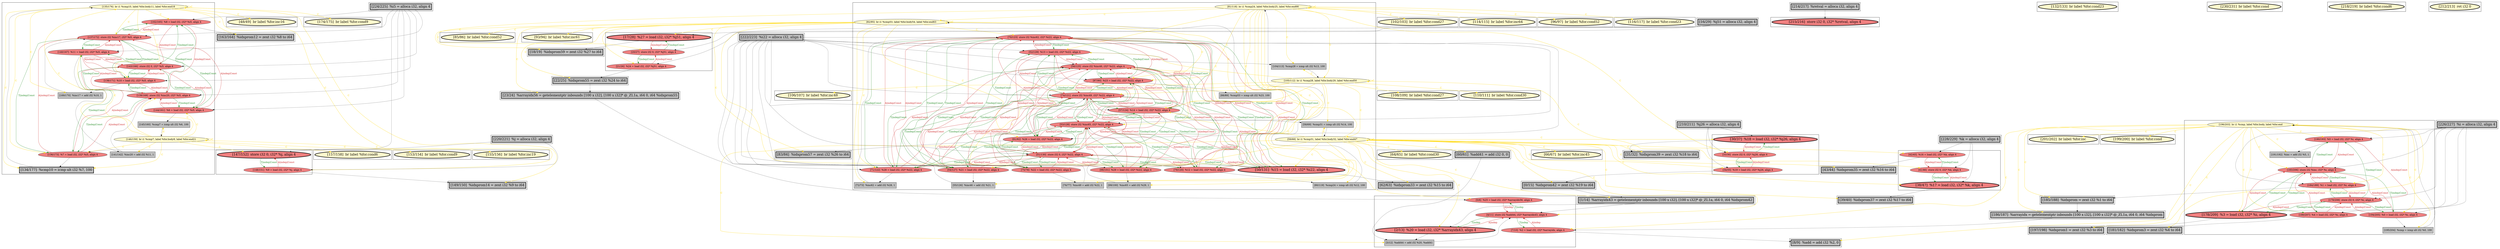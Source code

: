 
digraph G {



node490->node503 [style=solid,color=gold,label="C",penwidth=1.0,fontcolor=gold ]
node490->node493 [style=solid,color=gold,label="C",penwidth=1.0,fontcolor=gold ]
node453->node434 [style=solid,color=gold,label="C",penwidth=1.0,fontcolor=gold ]
node476->node474 [style=solid,color=gold,label="C",penwidth=1.0,fontcolor=gold ]
node452->node440 [style=solid,color=gold,label="C",penwidth=1.0,fontcolor=gold ]
node453->node453 [style=solid,color=gold,label="C",penwidth=1.0,fontcolor=gold ]
node476->node476 [style=solid,color=gold,label="C",penwidth=1.0,fontcolor=gold ]
node492->node492 [style=solid,color=gold,label="C",penwidth=1.0,fontcolor=gold ]
node454->node454 [style=solid,color=gold,label="C",penwidth=1.0,fontcolor=gold ]
node490->node496 [style=solid,color=gold,label="C",penwidth=1.0,fontcolor=gold ]
node476->node457 [style=solid,color=gold,label="C",penwidth=1.0,fontcolor=gold ]
node476->node472 [style=solid,color=gold,label="C",penwidth=1.0,fontcolor=gold ]
node454->node444 [style=solid,color=gold,label="C",penwidth=1.0,fontcolor=gold ]
node476->node475 [style=solid,color=gold,label="C",penwidth=1.0,fontcolor=gold ]
node453->node452 [style=solid,color=gold,label="C",penwidth=1.0,fontcolor=gold ]
node492->node490 [style=solid,color=gold,label="C",penwidth=1.0,fontcolor=gold ]
node434->node515 [style=solid,color=gold,label="C",penwidth=1.0,fontcolor=gold ]
node434->node412 [style=solid,color=gold,label="C",penwidth=1.0,fontcolor=gold ]
node434->node434 [style=solid,color=gold,label="C",penwidth=1.0,fontcolor=gold ]
node452->node519 [style=solid,color=gold,label="C",penwidth=1.0,fontcolor=gold ]
node434->node415 [style=solid,color=gold,label="C",penwidth=1.0,fontcolor=gold ]
node434->node407 [style=solid,color=gold,label="C",penwidth=1.0,fontcolor=gold ]
node434->node466 [style=solid,color=gold,label="C",penwidth=1.0,fontcolor=gold ]
node482->node493 [style=solid,color=black,label="",penwidth=0.5,fontcolor=black ]
node434->node413 [style=solid,color=gold,label="C",penwidth=1.0,fontcolor=gold ]
node415->node416 [style=solid,color=firebrick3,label="A|indep|Const",penwidth=1.0,fontcolor=firebrick3 ]
node449->node440 [style=solid,color=forestgreen,label="T|indep|Const",penwidth=1.0,fontcolor=forestgreen ]
node446->node441 [style=solid,color=forestgreen,label="T|indep|Const",penwidth=1.0,fontcolor=forestgreen ]
node434->node435 [style=solid,color=gold,label="C",penwidth=1.0,fontcolor=gold ]
node441->node446 [style=solid,color=firebrick3,label="A|indep|Const",penwidth=1.0,fontcolor=firebrick3 ]
node417->node416 [style=solid,color=black,label="",penwidth=0.5,fontcolor=black ]
node449->node442 [style=solid,color=forestgreen,label="T|indep|Const",penwidth=1.0,fontcolor=forestgreen ]
node435->node451 [style=solid,color=black,label="",penwidth=0.5,fontcolor=black ]
node492->node484 [style=solid,color=gold,label="C",penwidth=1.0,fontcolor=gold ]
node492->node494 [style=solid,color=gold,label="C",penwidth=1.0,fontcolor=gold ]
node430->node437 [style=solid,color=firebrick3,label="A|indep|Const",penwidth=1.0,fontcolor=firebrick3 ]
node452->node436 [style=solid,color=gold,label="C",penwidth=1.0,fontcolor=gold ]
node494->node492 [style=solid,color=black,label="",penwidth=0.5,fontcolor=black ]
node408->node410 [style=solid,color=black,label="",penwidth=0.5,fontcolor=black ]
node414->node413 [style=solid,color=black,label="",penwidth=0.5,fontcolor=black ]
node483->node496 [style=solid,color=black,label="",penwidth=0.5,fontcolor=black ]
node448->node437 [style=solid,color=firebrick3,label="A|indep|Const",penwidth=1.0,fontcolor=firebrick3 ]
node469->node500 [style=solid,color=black,label="",penwidth=0.5,fontcolor=black ]
node460->node502 [style=solid,color=black,label="",penwidth=0.5,fontcolor=black ]
node437->node448 [style=solid,color=forestgreen,label="T|indep|Const",penwidth=1.0,fontcolor=forestgreen ]
node485->node487 [style=solid,color=firebrick3,label="A|indep|Const",penwidth=1.0,fontcolor=firebrick3 ]
node492->node509 [style=solid,color=gold,label="C",penwidth=1.0,fontcolor=gold ]
node431->node445 [style=solid,color=firebrick3,label="A|indep|Const",penwidth=1.0,fontcolor=firebrick3 ]
node436->node454 [style=solid,color=black,label="",penwidth=0.5,fontcolor=black ]
node495->node496 [style=solid,color=firebrick3,label="A|indep|Const",penwidth=1.0,fontcolor=firebrick3 ]
node490->node488 [style=solid,color=gold,label="C",penwidth=1.0,fontcolor=gold ]
node453->node448 [style=solid,color=gold,label="C",penwidth=1.0,fontcolor=gold ]
node451->node446 [style=solid,color=black,label="",penwidth=0.5,fontcolor=black ]
node454->node513 [style=solid,color=gold,label="C",penwidth=1.0,fontcolor=gold ]
node489->node485 [style=solid,color=forestgreen,label="T|indep|Const",penwidth=1.0,fontcolor=forestgreen ]
node490->node483 [style=solid,color=gold,label="C",penwidth=1.0,fontcolor=gold ]
node475->node468 [style=solid,color=black,label="",penwidth=0.5,fontcolor=black ]
node454->node439 [style=solid,color=gold,label="C",penwidth=1.0,fontcolor=gold ]
node497->node446 [style=solid,color=black,label="",penwidth=0.5,fontcolor=black ]
node463->node471 [style=solid,color=black,label="",penwidth=0.5,fontcolor=black ]
node477->node461 [style=solid,color=black,label="",penwidth=0.5,fontcolor=black ]
node444->node437 [style=solid,color=firebrick3,label="A|indep|Const",penwidth=1.0,fontcolor=firebrick3 ]
node440->node445 [style=solid,color=firebrick3,label="A|indep|Const",penwidth=1.0,fontcolor=firebrick3 ]
node452->node452 [style=solid,color=gold,label="C",penwidth=1.0,fontcolor=gold ]
node443->node437 [style=solid,color=firebrick3,label="A|indep|Const",penwidth=1.0,fontcolor=firebrick3 ]
node445->node440 [style=solid,color=forestgreen,label="T|indep|Const",penwidth=1.0,fontcolor=forestgreen ]
node439->node449 [style=solid,color=black,label="",penwidth=0.5,fontcolor=black ]
node473->node472 [style=solid,color=firebrick3,label="A|indep|Const",penwidth=1.0,fontcolor=firebrick3 ]
node471->node467 [style=solid,color=firebrick3,label="A|indep|Const",penwidth=1.0,fontcolor=firebrick3 ]
node467->node471 [style=solid,color=forestgreen,label="T|indep|Const",penwidth=1.0,fontcolor=forestgreen ]
node454->node502 [style=solid,color=gold,label="C",penwidth=1.0,fontcolor=gold ]
node476->node471 [style=solid,color=gold,label="C",penwidth=1.0,fontcolor=gold ]
node446->node432 [style=solid,color=forestgreen,label="T|indep|Const",penwidth=1.0,fontcolor=forestgreen ]
node470->node472 [style=solid,color=black,label="",penwidth=0.5,fontcolor=black ]
node488->node483 [style=solid,color=black,label="",penwidth=0.5,fontcolor=black ]
node454->node441 [style=solid,color=gold,label="C",penwidth=1.0,fontcolor=gold ]
node482->node488 [style=solid,color=black,label="",penwidth=0.5,fontcolor=black ]
node454->node419 [style=solid,color=gold,label="C",penwidth=1.0,fontcolor=gold ]
node440->node446 [style=solid,color=firebrick3,label="A|indep|Const",penwidth=1.0,fontcolor=firebrick3 ]
node437->node431 [style=solid,color=forestgreen,label="T|indep|Const",penwidth=1.0,fontcolor=forestgreen ]
node474->node467 [style=solid,color=firebrick3,label="A|indep|Const",penwidth=1.0,fontcolor=firebrick3 ]
node473->node427 [style=solid,color=black,label="",penwidth=0.5,fontcolor=black ]
node445->node443 [style=solid,color=forestgreen,label="T|indep|Const",penwidth=1.0,fontcolor=forestgreen ]
node493->node503 [style=solid,color=black,label="",penwidth=0.5,fontcolor=black ]
node509->node508 [style=solid,color=forestgreen,label="T|indep|Const",penwidth=1.0,fontcolor=forestgreen ]
node488->node487 [style=solid,color=firebrick3,label="A|indep|Const",penwidth=1.0,fontcolor=firebrick3 ]
node498->node508 [style=solid,color=black,label="",penwidth=0.5,fontcolor=black ]
node454->node422 [style=solid,color=gold,label="C",penwidth=1.0,fontcolor=gold ]
node453->node432 [style=solid,color=gold,label="C",penwidth=1.0,fontcolor=gold ]
node445->node435 [style=solid,color=forestgreen,label="T|indep|Const",penwidth=1.0,fontcolor=forestgreen ]
node413->node466 [style=solid,color=black,label="",penwidth=0.5,fontcolor=black ]
node452->node443 [style=solid,color=gold,label="C",penwidth=1.0,fontcolor=gold ]
node449->node448 [style=solid,color=forestgreen,label="T|indep|Const",penwidth=1.0,fontcolor=forestgreen ]
node434->node433 [style=solid,color=gold,label="C",penwidth=1.0,fontcolor=gold ]
node497->node440 [style=solid,color=black,label="",penwidth=0.5,fontcolor=black ]
node476->node514 [style=solid,color=gold,label="C",penwidth=1.0,fontcolor=gold ]
node437->node435 [style=solid,color=forestgreen,label="T|indep|Const",penwidth=1.0,fontcolor=forestgreen ]
node490->node423 [style=solid,color=gold,label="C",penwidth=1.0,fontcolor=gold ]
node454->node436 [style=solid,color=gold,label="C",penwidth=1.0,fontcolor=gold ]
node437->node442 [style=solid,color=forestgreen,label="T|indep|Const",penwidth=1.0,fontcolor=forestgreen ]
node447->node440 [style=solid,color=forestgreen,label="T|indep|Const",penwidth=1.0,fontcolor=forestgreen ]
node492->node486 [style=solid,color=gold,label="C",penwidth=1.0,fontcolor=gold ]
node463->node469 [style=solid,color=black,label="",penwidth=0.5,fontcolor=black ]
node406->node410 [style=solid,color=firebrick3,label="A|indep",penwidth=1.0,fontcolor=firebrick3 ]
node487->node488 [style=solid,color=forestgreen,label="T|indep|Const",penwidth=1.0,fontcolor=forestgreen ]
node417->node414 [style=solid,color=black,label="",penwidth=0.5,fontcolor=black ]
node410->node406 [style=solid,color=forestgreen,label="T|indep",penwidth=1.0,fontcolor=forestgreen ]
node409->node408 [style=solid,color=black,label="",penwidth=0.5,fontcolor=black ]
node455->node453 [style=solid,color=black,label="",penwidth=0.5,fontcolor=black ]
node476->node469 [style=solid,color=gold,label="C",penwidth=1.0,fontcolor=gold ]
node454->node418 [style=solid,color=gold,label="C",penwidth=1.0,fontcolor=gold ]
node472->node475 [style=solid,color=forestgreen,label="T|indep|Const",penwidth=1.0,fontcolor=forestgreen ]
node476->node473 [style=solid,color=gold,label="C",penwidth=1.0,fontcolor=gold ]
node452->node456 [style=solid,color=gold,label="C",penwidth=1.0,fontcolor=gold ]
node476->node428 [style=solid,color=gold,label="C",penwidth=1.0,fontcolor=gold ]
node438->node447 [style=solid,color=black,label="",penwidth=0.5,fontcolor=black ]
node422->node409 [style=solid,color=black,label="",penwidth=0.5,fontcolor=black ]
node445->node430 [style=solid,color=forestgreen,label="T|indep|Const",penwidth=1.0,fontcolor=forestgreen ]
node446->node435 [style=solid,color=forestgreen,label="T|indep|Const",penwidth=1.0,fontcolor=forestgreen ]
node492->node516 [style=solid,color=gold,label="C",penwidth=1.0,fontcolor=gold ]
node432->node433 [style=solid,color=black,label="",penwidth=0.5,fontcolor=black ]
node477->node460 [style=solid,color=black,label="",penwidth=0.5,fontcolor=black ]
node407->node410 [style=solid,color=firebrick3,label="A|indep",penwidth=1.0,fontcolor=firebrick3 ]
node448->node447 [style=solid,color=firebrick3,label="A|indep|Const",penwidth=1.0,fontcolor=firebrick3 ]
node497->node448 [style=solid,color=black,label="",penwidth=0.5,fontcolor=black ]
node453->node445 [style=solid,color=gold,label="C",penwidth=1.0,fontcolor=gold ]
node454->node411 [style=solid,color=gold,label="C",penwidth=1.0,fontcolor=gold ]
node476->node405 [style=solid,color=gold,label="C",penwidth=1.0,fontcolor=gold ]
node485->node489 [style=solid,color=firebrick3,label="A|indep|Const",penwidth=1.0,fontcolor=firebrick3 ]
node442->node449 [style=solid,color=firebrick3,label="A|indep|Const",penwidth=1.0,fontcolor=firebrick3 ]
node453->node520 [style=solid,color=gold,label="C",penwidth=1.0,fontcolor=gold ]
node419->node421 [style=solid,color=firebrick3,label="A|indep|Const",penwidth=1.0,fontcolor=firebrick3 ]
node514->node406 [style=solid,color=black,label="",penwidth=0.5,fontcolor=black ]
node440->node456 [style=solid,color=black,label="",penwidth=0.5,fontcolor=black ]
node456->node452 [style=solid,color=black,label="",penwidth=0.5,fontcolor=black ]
node414->node416 [style=solid,color=firebrick3,label="A|indep|Const",penwidth=1.0,fontcolor=firebrick3 ]
node445->node444 [style=solid,color=forestgreen,label="T|indep|Const",penwidth=1.0,fontcolor=forestgreen ]
node437->node430 [style=solid,color=forestgreen,label="T|indep|Const",penwidth=1.0,fontcolor=forestgreen ]
node445->node431 [style=solid,color=forestgreen,label="T|indep|Const",penwidth=1.0,fontcolor=forestgreen ]
node497->node431 [style=solid,color=black,label="",penwidth=0.5,fontcolor=black ]
node452->node442 [style=solid,color=gold,label="C",penwidth=1.0,fontcolor=gold ]
node447->node435 [style=solid,color=forestgreen,label="T|indep|Const",penwidth=1.0,fontcolor=forestgreen ]
node476->node406 [style=solid,color=gold,label="C",penwidth=1.0,fontcolor=gold ]
node452->node447 [style=solid,color=gold,label="C",penwidth=1.0,fontcolor=gold ]
node434->node414 [style=solid,color=gold,label="C",penwidth=1.0,fontcolor=gold ]
node487->node485 [style=solid,color=forestgreen,label="T|indep|Const",penwidth=1.0,fontcolor=forestgreen ]
node448->node455 [style=solid,color=black,label="",penwidth=0.5,fontcolor=black ]
node447->node432 [style=solid,color=forestgreen,label="T|indep|Const",penwidth=1.0,fontcolor=forestgreen ]
node434->node505 [style=solid,color=gold,label="C",penwidth=1.0,fontcolor=gold ]
node482->node495 [style=solid,color=black,label="",penwidth=0.5,fontcolor=black ]
node454->node410 [style=solid,color=gold,label="C",penwidth=1.0,fontcolor=gold ]
node454->node420 [style=solid,color=gold,label="C",penwidth=1.0,fontcolor=gold ]
node430->node445 [style=solid,color=firebrick3,label="A|indep|Const",penwidth=1.0,fontcolor=firebrick3 ]
node492->node487 [style=solid,color=gold,label="C",penwidth=1.0,fontcolor=gold ]
node485->node491 [style=solid,color=black,label="",penwidth=0.5,fontcolor=black ]
node467->node469 [style=solid,color=forestgreen,label="T|indep|Const",penwidth=1.0,fontcolor=forestgreen ]
node449->node431 [style=solid,color=forestgreen,label="T|indep|Const",penwidth=1.0,fontcolor=forestgreen ]
node454->node459 [style=solid,color=gold,label="C",penwidth=1.0,fontcolor=gold ]
node461->node460 [style=solid,color=forestgreen,label="T|indep|Const",penwidth=1.0,fontcolor=forestgreen ]
node497->node445 [style=solid,color=black,label="",penwidth=0.5,fontcolor=black ]
node454->node426 [style=solid,color=gold,label="C",penwidth=1.0,fontcolor=gold ]
node487->node486 [style=solid,color=forestgreen,label="T|indep|Const",penwidth=1.0,fontcolor=forestgreen ]
node471->node472 [style=solid,color=firebrick3,label="A|indep|Const",penwidth=1.0,fontcolor=firebrick3 ]
node497->node447 [style=solid,color=black,label="",penwidth=0.5,fontcolor=black ]
node446->node443 [style=solid,color=forestgreen,label="T|indep|Const",penwidth=1.0,fontcolor=forestgreen ]
node433->node434 [style=solid,color=black,label="",penwidth=0.5,fontcolor=black ]
node453->node456 [style=solid,color=gold,label="C",penwidth=1.0,fontcolor=gold ]
node467->node473 [style=solid,color=forestgreen,label="T|indep|Const",penwidth=1.0,fontcolor=forestgreen ]
node447->node444 [style=solid,color=forestgreen,label="T|indep|Const",penwidth=1.0,fontcolor=forestgreen ]
node454->node460 [style=solid,color=gold,label="C",penwidth=1.0,fontcolor=gold ]
node440->node449 [style=solid,color=firebrick3,label="A|indep|Const",penwidth=1.0,fontcolor=firebrick3 ]
node469->node472 [style=solid,color=firebrick3,label="A|indep|Const",penwidth=1.0,fontcolor=firebrick3 ]
node421->node419 [style=solid,color=forestgreen,label="T|indep|Const",penwidth=1.0,fontcolor=forestgreen ]
node452->node421 [style=solid,color=gold,label="C",penwidth=1.0,fontcolor=gold ]
node420->node418 [style=solid,color=black,label="",penwidth=0.5,fontcolor=black ]
node446->node442 [style=solid,color=forestgreen,label="T|indep|Const",penwidth=1.0,fontcolor=forestgreen ]
node472->node469 [style=solid,color=forestgreen,label="T|indep|Const",penwidth=1.0,fontcolor=forestgreen ]
node476->node427 [style=solid,color=gold,label="C",penwidth=1.0,fontcolor=gold ]
node452->node499 [style=solid,color=gold,label="C",penwidth=1.0,fontcolor=gold ]
node445->node442 [style=solid,color=forestgreen,label="T|indep|Const",penwidth=1.0,fontcolor=forestgreen ]
node472->node473 [style=solid,color=forestgreen,label="T|indep|Const",penwidth=1.0,fontcolor=forestgreen ]
node446->node430 [style=solid,color=forestgreen,label="T|indep|Const",penwidth=1.0,fontcolor=forestgreen ]
node486->node487 [style=solid,color=firebrick3,label="A|indep|Const",penwidth=1.0,fontcolor=firebrick3 ]
node432->node437 [style=solid,color=firebrick3,label="A|indep|Const",penwidth=1.0,fontcolor=firebrick3 ]
node448->node446 [style=solid,color=firebrick3,label="A|indep|Const",penwidth=1.0,fontcolor=firebrick3 ]
node469->node467 [style=solid,color=firebrick3,label="A|indep|Const",penwidth=1.0,fontcolor=firebrick3 ]
node492->node485 [style=solid,color=gold,label="C",penwidth=1.0,fontcolor=gold ]
node446->node440 [style=solid,color=forestgreen,label="T|indep|Const",penwidth=1.0,fontcolor=forestgreen ]
node453->node416 [style=solid,color=gold,label="C",penwidth=1.0,fontcolor=gold ]
node492->node495 [style=solid,color=gold,label="C",penwidth=1.0,fontcolor=gold ]
node447->node441 [style=solid,color=forestgreen,label="T|indep|Const",penwidth=1.0,fontcolor=forestgreen ]
node431->node437 [style=solid,color=firebrick3,label="A|indep|Const",penwidth=1.0,fontcolor=firebrick3 ]
node484->node487 [style=solid,color=black,label="",penwidth=0.5,fontcolor=black ]
node461->node459 [style=solid,color=forestgreen,label="T|indep|Const",penwidth=1.0,fontcolor=forestgreen ]
node440->node437 [style=solid,color=firebrick3,label="A|indep|Const",penwidth=1.0,fontcolor=firebrick3 ]
node445->node448 [style=solid,color=forestgreen,label="T|indep|Const",penwidth=1.0,fontcolor=forestgreen ]
node453->node455 [style=solid,color=gold,label="C",penwidth=1.0,fontcolor=gold ]
node437->node432 [style=solid,color=forestgreen,label="T|indep|Const",penwidth=1.0,fontcolor=forestgreen ]
node417->node415 [style=solid,color=black,label="",penwidth=0.5,fontcolor=black ]
node454->node408 [style=solid,color=gold,label="C",penwidth=1.0,fontcolor=gold ]
node459->node461 [style=solid,color=firebrick3,label="A|indep|Const",penwidth=1.0,fontcolor=firebrick3 ]
node441->node479 [style=solid,color=black,label="",penwidth=0.5,fontcolor=black ]
node442->node437 [style=solid,color=firebrick3,label="A|indep|Const",penwidth=1.0,fontcolor=firebrick3 ]
node435->node447 [style=solid,color=firebrick3,label="A|indep|Const",penwidth=1.0,fontcolor=firebrick3 ]
node416->node414 [style=solid,color=forestgreen,label="T|indep|Const",penwidth=1.0,fontcolor=forestgreen ]
node435->node446 [style=solid,color=firebrick3,label="A|indep|Const",penwidth=1.0,fontcolor=firebrick3 ]
node466->node407 [style=solid,color=black,label="",penwidth=0.5,fontcolor=black ]
node486->node496 [style=solid,color=firebrick3,label="A|indep|Const",penwidth=1.0,fontcolor=firebrick3 ]
node448->node449 [style=solid,color=firebrick3,label="A|indep|Const",penwidth=1.0,fontcolor=firebrick3 ]
node437->node444 [style=solid,color=forestgreen,label="T|indep|Const",penwidth=1.0,fontcolor=forestgreen ]
node443->node436 [style=solid,color=black,label="",penwidth=0.5,fontcolor=black ]
node431->node425 [style=solid,color=black,label="",penwidth=0.5,fontcolor=black ]
node473->node467 [style=solid,color=firebrick3,label="A|indep|Const",penwidth=1.0,fontcolor=firebrick3 ]
node443->node446 [style=solid,color=firebrick3,label="A|indep|Const",penwidth=1.0,fontcolor=firebrick3 ]
node476->node478 [style=solid,color=gold,label="C",penwidth=1.0,fontcolor=gold ]
node446->node448 [style=solid,color=forestgreen,label="T|indep|Const",penwidth=1.0,fontcolor=forestgreen ]
node482->node486 [style=solid,color=black,label="",penwidth=0.5,fontcolor=black ]
node435->node437 [style=solid,color=firebrick3,label="A|indep|Const",penwidth=1.0,fontcolor=firebrick3 ]
node497->node435 [style=solid,color=black,label="",penwidth=0.5,fontcolor=black ]
node444->node449 [style=solid,color=firebrick3,label="A|indep|Const",penwidth=1.0,fontcolor=firebrick3 ]
node454->node443 [style=solid,color=gold,label="C",penwidth=1.0,fontcolor=gold ]
node442->node438 [style=solid,color=black,label="",penwidth=0.5,fontcolor=black ]
node454->node504 [style=solid,color=gold,label="C",penwidth=1.0,fontcolor=gold ]
node448->node445 [style=solid,color=firebrick3,label="A|indep|Const",penwidth=1.0,fontcolor=firebrick3 ]
node434->node451 [style=solid,color=gold,label="C",penwidth=1.0,fontcolor=gold ]
node447->node442 [style=solid,color=forestgreen,label="T|indep|Const",penwidth=1.0,fontcolor=forestgreen ]
node496->node495 [style=solid,color=forestgreen,label="T|indep|Const",penwidth=1.0,fontcolor=forestgreen ]
node453->node512 [style=solid,color=gold,label="C",penwidth=1.0,fontcolor=gold ]
node489->node493 [style=solid,color=forestgreen,label="T|indep|Const",penwidth=1.0,fontcolor=forestgreen ]
node454->node479 [style=solid,color=gold,label="C",penwidth=1.0,fontcolor=gold ]
node410->node407 [style=solid,color=forestgreen,label="T|indep",penwidth=1.0,fontcolor=forestgreen ]
node406->node405 [style=solid,color=black,label="",penwidth=0.5,fontcolor=black ]
node490->node490 [style=solid,color=gold,label="C",penwidth=1.0,fontcolor=gold ]
node497->node432 [style=solid,color=black,label="",penwidth=0.5,fontcolor=black ]
node459->node411 [style=solid,color=black,label="",penwidth=0.5,fontcolor=black ]
node431->node449 [style=solid,color=firebrick3,label="A|indep|Const",penwidth=1.0,fontcolor=firebrick3 ]
node444->node447 [style=solid,color=firebrick3,label="A|indep|Const",penwidth=1.0,fontcolor=firebrick3 ]
node496->node485 [style=solid,color=forestgreen,label="T|indep|Const",penwidth=1.0,fontcolor=forestgreen ]
node444->node439 [style=solid,color=black,label="",penwidth=0.5,fontcolor=black ]
node490->node491 [style=solid,color=gold,label="C",penwidth=1.0,fontcolor=gold ]
node452->node454 [style=solid,color=gold,label="C",penwidth=1.0,fontcolor=gold ]
node497->node442 [style=solid,color=black,label="",penwidth=0.5,fontcolor=black ]
node497->node441 [style=solid,color=black,label="",penwidth=0.5,fontcolor=black ]
node447->node448 [style=solid,color=forestgreen,label="T|indep|Const",penwidth=1.0,fontcolor=forestgreen ]
node486->node484 [style=solid,color=black,label="",penwidth=0.5,fontcolor=black ]
node445->node432 [style=solid,color=forestgreen,label="T|indep|Const",penwidth=1.0,fontcolor=forestgreen ]
node432->node445 [style=solid,color=firebrick3,label="A|indep|Const",penwidth=1.0,fontcolor=firebrick3 ]
node497->node430 [style=solid,color=black,label="",penwidth=0.5,fontcolor=black ]
node463->node473 [style=solid,color=black,label="",penwidth=0.5,fontcolor=black ]
node510->node458 [style=solid,color=black,label="",penwidth=0.5,fontcolor=black ]
node468->node476 [style=solid,color=black,label="",penwidth=0.5,fontcolor=black ]
node477->node459 [style=solid,color=black,label="",penwidth=0.5,fontcolor=black ]
node463->node472 [style=solid,color=black,label="",penwidth=0.5,fontcolor=black ]
node490->node508 [style=solid,color=gold,label="C",penwidth=1.0,fontcolor=gold ]
node432->node446 [style=solid,color=firebrick3,label="A|indep|Const",penwidth=1.0,fontcolor=firebrick3 ]
node467->node474 [style=solid,color=forestgreen,label="T|indep|Const",penwidth=1.0,fontcolor=forestgreen ]
node497->node449 [style=solid,color=black,label="",penwidth=0.5,fontcolor=black ]
node434->node432 [style=solid,color=gold,label="C",penwidth=1.0,fontcolor=gold ]
node492->node491 [style=solid,color=gold,label="C",penwidth=1.0,fontcolor=gold ]
node430->node446 [style=solid,color=firebrick3,label="A|indep|Const",penwidth=1.0,fontcolor=firebrick3 ]
node465->node420 [style=solid,color=black,label="",penwidth=0.5,fontcolor=black ]
node452->node438 [style=solid,color=gold,label="C",penwidth=1.0,fontcolor=gold ]
node441->node437 [style=solid,color=firebrick3,label="A|indep|Const",penwidth=1.0,fontcolor=firebrick3 ]
node493->node489 [style=solid,color=firebrick3,label="A|indep|Const",penwidth=1.0,fontcolor=firebrick3 ]
node437->node441 [style=solid,color=forestgreen,label="T|indep|Const",penwidth=1.0,fontcolor=forestgreen ]
node411->node422 [style=solid,color=black,label="",penwidth=0.5,fontcolor=black ]
node442->node447 [style=solid,color=firebrick3,label="A|indep|Const",penwidth=1.0,fontcolor=firebrick3 ]
node435->node449 [style=solid,color=firebrick3,label="A|indep|Const",penwidth=1.0,fontcolor=firebrick3 ]
node497->node443 [style=solid,color=black,label="",penwidth=0.5,fontcolor=black ]
node430->node450 [style=solid,color=black,label="",penwidth=0.5,fontcolor=black ]
node460->node461 [style=solid,color=firebrick3,label="A|indep|Const",penwidth=1.0,fontcolor=firebrick3 ]
node447->node431 [style=solid,color=forestgreen,label="T|indep|Const",penwidth=1.0,fontcolor=forestgreen ]
node431->node447 [style=solid,color=firebrick3,label="A|indep|Const",penwidth=1.0,fontcolor=firebrick3 ]
node453->node501 [style=solid,color=gold,label="C",penwidth=1.0,fontcolor=gold ]
node482->node487 [style=solid,color=black,label="",penwidth=0.5,fontcolor=black ]
node410->node409 [style=solid,color=forestgreen,label="T|indep",penwidth=1.0,fontcolor=forestgreen ]
node482->node485 [style=solid,color=black,label="",penwidth=0.5,fontcolor=black ]
node437->node440 [style=solid,color=forestgreen,label="T|indep|Const",penwidth=1.0,fontcolor=forestgreen ]
node441->node449 [style=solid,color=firebrick3,label="A|indep|Const",penwidth=1.0,fontcolor=firebrick3 ]
node434->node425 [style=solid,color=gold,label="C",penwidth=1.0,fontcolor=gold ]
node453->node461 [style=solid,color=gold,label="C",penwidth=1.0,fontcolor=gold ]
node476->node500 [style=solid,color=gold,label="C",penwidth=1.0,fontcolor=gold ]
node463->node475 [style=solid,color=black,label="",penwidth=0.5,fontcolor=black ]
node446->node431 [style=solid,color=forestgreen,label="T|indep|Const",penwidth=1.0,fontcolor=forestgreen ]
node482->node496 [style=solid,color=black,label="",penwidth=0.5,fontcolor=black ]
node497->node444 [style=solid,color=black,label="",penwidth=0.5,fontcolor=black ]
node475->node472 [style=solid,color=firebrick3,label="A|indep|Const",penwidth=1.0,fontcolor=firebrick3 ]
node465->node419 [style=solid,color=black,label="",penwidth=0.5,fontcolor=black ]
node498->node509 [style=solid,color=black,label="",penwidth=0.5,fontcolor=black ]
node452->node517 [style=solid,color=gold,label="C",penwidth=1.0,fontcolor=gold ]
node465->node421 [style=solid,color=black,label="",penwidth=0.5,fontcolor=black ]
node476->node470 [style=solid,color=gold,label="C",penwidth=1.0,fontcolor=gold ]
node496->node493 [style=solid,color=forestgreen,label="T|indep|Const",penwidth=1.0,fontcolor=forestgreen ]
node409->node410 [style=solid,color=firebrick3,label="A|indep",penwidth=1.0,fontcolor=firebrick3 ]
node463->node467 [style=solid,color=black,label="",penwidth=0.5,fontcolor=black ]
node488->node496 [style=solid,color=firebrick3,label="A|indep|Const",penwidth=1.0,fontcolor=firebrick3 ]
node496->node488 [style=solid,color=forestgreen,label="T|indep|Const",penwidth=1.0,fontcolor=forestgreen ]
node482->node489 [style=solid,color=black,label="",penwidth=0.5,fontcolor=black ]
node492->node507 [style=solid,color=gold,label="C",penwidth=1.0,fontcolor=gold ]
node443->node445 [style=solid,color=firebrick3,label="A|indep|Const",penwidth=1.0,fontcolor=firebrick3 ]
node427->node514 [style=solid,color=black,label="",penwidth=0.5,fontcolor=black ]
node474->node470 [style=solid,color=black,label="",penwidth=0.5,fontcolor=black ]
node440->node447 [style=solid,color=firebrick3,label="A|indep|Const",penwidth=1.0,fontcolor=firebrick3 ]
node454->node409 [style=solid,color=gold,label="C",penwidth=1.0,fontcolor=gold ]
node471->node428 [style=solid,color=black,label="",penwidth=0.5,fontcolor=black ]
node508->node429 [style=solid,color=black,label="",penwidth=0.5,fontcolor=black ]
node453->node464 [style=solid,color=gold,label="C",penwidth=1.0,fontcolor=gold ]
node497->node437 [style=solid,color=black,label="",penwidth=0.5,fontcolor=black ]
node420->node421 [style=solid,color=firebrick3,label="A|indep|Const",penwidth=1.0,fontcolor=firebrick3 ]
node476->node468 [style=solid,color=gold,label="C",penwidth=1.0,fontcolor=gold ]
node421->node420 [style=solid,color=forestgreen,label="T|indep|Const",penwidth=1.0,fontcolor=forestgreen ]
node475->node467 [style=solid,color=firebrick3,label="A|indep|Const",penwidth=1.0,fontcolor=firebrick3 ]
node450->node445 [style=solid,color=black,label="",penwidth=0.5,fontcolor=black ]
node474->node472 [style=solid,color=firebrick3,label="A|indep|Const",penwidth=1.0,fontcolor=firebrick3 ]
node493->node496 [style=solid,color=firebrick3,label="A|indep|Const",penwidth=1.0,fontcolor=firebrick3 ]
node472->node471 [style=solid,color=forestgreen,label="T|indep|Const",penwidth=1.0,fontcolor=forestgreen ]
node472->node474 [style=solid,color=forestgreen,label="T|indep|Const",penwidth=1.0,fontcolor=forestgreen ]
node453->node433 [style=solid,color=gold,label="C",penwidth=1.0,fontcolor=gold ]
node487->node495 [style=solid,color=forestgreen,label="T|indep|Const",penwidth=1.0,fontcolor=forestgreen ]
node444->node446 [style=solid,color=firebrick3,label="A|indep|Const",penwidth=1.0,fontcolor=firebrick3 ]
node487->node493 [style=solid,color=forestgreen,label="T|indep|Const",penwidth=1.0,fontcolor=forestgreen ]
node495->node487 [style=solid,color=firebrick3,label="A|indep|Const",penwidth=1.0,fontcolor=firebrick3 ]
node437->node443 [style=solid,color=forestgreen,label="T|indep|Const",penwidth=1.0,fontcolor=forestgreen ]
node444->node445 [style=solid,color=firebrick3,label="A|indep|Const",penwidth=1.0,fontcolor=firebrick3 ]
node489->node495 [style=solid,color=forestgreen,label="T|indep|Const",penwidth=1.0,fontcolor=forestgreen ]
node449->node444 [style=solid,color=forestgreen,label="T|indep|Const",penwidth=1.0,fontcolor=forestgreen ]
node441->node445 [style=solid,color=firebrick3,label="A|indep|Const",penwidth=1.0,fontcolor=firebrick3 ]
node495->node489 [style=solid,color=firebrick3,label="A|indep|Const",penwidth=1.0,fontcolor=firebrick3 ]
node488->node489 [style=solid,color=firebrick3,label="A|indep|Const",penwidth=1.0,fontcolor=firebrick3 ]
node489->node488 [style=solid,color=forestgreen,label="T|indep|Const",penwidth=1.0,fontcolor=forestgreen ]
node496->node486 [style=solid,color=forestgreen,label="T|indep|Const",penwidth=1.0,fontcolor=forestgreen ]
node508->node509 [style=solid,color=firebrick3,label="A|indep|Const",penwidth=1.0,fontcolor=firebrick3 ]
node493->node487 [style=solid,color=firebrick3,label="A|indep|Const",penwidth=1.0,fontcolor=firebrick3 ]
node449->node432 [style=solid,color=forestgreen,label="T|indep|Const",penwidth=1.0,fontcolor=forestgreen ]
node492->node506 [style=solid,color=gold,label="C",penwidth=1.0,fontcolor=gold ]
node443->node449 [style=solid,color=firebrick3,label="A|indep|Const",penwidth=1.0,fontcolor=firebrick3 ]
node449->node443 [style=solid,color=forestgreen,label="T|indep|Const",penwidth=1.0,fontcolor=forestgreen ]
node490->node485 [style=solid,color=gold,label="C",penwidth=1.0,fontcolor=gold ]
node443->node447 [style=solid,color=firebrick3,label="A|indep|Const",penwidth=1.0,fontcolor=firebrick3 ]
node447->node443 [style=solid,color=forestgreen,label="T|indep|Const",penwidth=1.0,fontcolor=forestgreen ]
node447->node430 [style=solid,color=forestgreen,label="T|indep|Const",penwidth=1.0,fontcolor=forestgreen ]
node490->node429 [style=solid,color=gold,label="C",penwidth=1.0,fontcolor=gold ]
node449->node441 [style=solid,color=forestgreen,label="T|indep|Const",penwidth=1.0,fontcolor=forestgreen ]
node415->node412 [style=solid,color=black,label="",penwidth=0.5,fontcolor=black ]
node441->node447 [style=solid,color=firebrick3,label="A|indep|Const",penwidth=1.0,fontcolor=firebrick3 ]
node432->node449 [style=solid,color=firebrick3,label="A|indep|Const",penwidth=1.0,fontcolor=firebrick3 ]
node445->node441 [style=solid,color=forestgreen,label="T|indep|Const",penwidth=1.0,fontcolor=forestgreen ]
node467->node475 [style=solid,color=forestgreen,label="T|indep|Const",penwidth=1.0,fontcolor=forestgreen ]
node416->node415 [style=solid,color=forestgreen,label="T|indep|Const",penwidth=1.0,fontcolor=forestgreen ]
node486->node489 [style=solid,color=firebrick3,label="A|indep|Const",penwidth=1.0,fontcolor=firebrick3 ]
node513->node408 [style=solid,color=black,label="",penwidth=0.5,fontcolor=black ]
node489->node486 [style=solid,color=forestgreen,label="T|indep|Const",penwidth=1.0,fontcolor=forestgreen ]
node422->node410 [style=solid,color=black,label="",penwidth=0.5,fontcolor=black ]
node449->node435 [style=solid,color=forestgreen,label="T|indep|Const",penwidth=1.0,fontcolor=forestgreen ]
node446->node444 [style=solid,color=forestgreen,label="T|indep|Const",penwidth=1.0,fontcolor=forestgreen ]
node442->node446 [style=solid,color=firebrick3,label="A|indep|Const",penwidth=1.0,fontcolor=firebrick3 ]
node485->node496 [style=solid,color=firebrick3,label="A|indep|Const",penwidth=1.0,fontcolor=firebrick3 ]
node454->node449 [style=solid,color=gold,label="C",penwidth=1.0,fontcolor=gold ]
node453->node450 [style=solid,color=gold,label="C",penwidth=1.0,fontcolor=gold ]
node431->node446 [style=solid,color=firebrick3,label="A|indep|Const",penwidth=1.0,fontcolor=firebrick3 ]
node454->node424 [style=solid,color=gold,label="C",penwidth=1.0,fontcolor=gold ]
node490->node481 [style=solid,color=gold,label="C",penwidth=1.0,fontcolor=gold ]
node442->node445 [style=solid,color=firebrick3,label="A|indep|Const",penwidth=1.0,fontcolor=firebrick3 ]
node432->node447 [style=solid,color=firebrick3,label="A|indep|Const",penwidth=1.0,fontcolor=firebrick3 ]
node495->node494 [style=solid,color=black,label="",penwidth=0.5,fontcolor=black ]
node491->node490 [style=solid,color=black,label="",penwidth=0.5,fontcolor=black ]
node453->node440 [style=solid,color=gold,label="C",penwidth=1.0,fontcolor=gold ]
node434->node431 [style=solid,color=gold,label="C",penwidth=1.0,fontcolor=gold ]
node430->node447 [style=solid,color=firebrick3,label="A|indep|Const",penwidth=1.0,fontcolor=firebrick3 ]
node435->node445 [style=solid,color=firebrick3,label="A|indep|Const",penwidth=1.0,fontcolor=firebrick3 ]
node419->node504 [style=solid,color=black,label="",penwidth=0.5,fontcolor=black ]
node453->node430 [style=solid,color=gold,label="C",penwidth=1.0,fontcolor=gold ]
node463->node474 [style=solid,color=black,label="",penwidth=0.5,fontcolor=black ]
node430->node449 [style=solid,color=firebrick3,label="A|indep|Const",penwidth=1.0,fontcolor=firebrick3 ]
node449->node430 [style=solid,color=forestgreen,label="T|indep|Const",penwidth=1.0,fontcolor=forestgreen ]
node434->node446 [style=solid,color=gold,label="C",penwidth=1.0,fontcolor=gold ]


subgraph cluster55 {


node519 [penwidth=3.0,fontsize=20,fillcolor=lemonchiffon,label="[106/107]  br label %for.inc48",shape=ellipse,style=filled ]



}

subgraph cluster53 {


node517 [penwidth=3.0,fontsize=20,fillcolor=lemonchiffon,label="[110/111]  br label %for.cond30",shape=ellipse,style=filled ]



}

subgraph cluster51 {


node515 [penwidth=3.0,fontsize=20,fillcolor=lemonchiffon,label="[93/94]  br label %for.inc61",shape=ellipse,style=filled ]



}

subgraph cluster50 {


node514 [penwidth=3.0,fontsize=20,fillcolor=grey,label="[186/187]  %arrayidx = getelementptr inbounds [100 x i32], [100 x i32]* @_ZL1a, i64 0, i64 %idxprom",shape=rectangle,style=filled ]



}

subgraph cluster49 {


node513 [penwidth=3.0,fontsize=20,fillcolor=grey,label="[60/61]  %add41 = add i32 0, 0",shape=rectangle,style=filled ]



}

subgraph cluster45 {


node509 [penwidth=3.0,fontsize=20,fillcolor=lightcoral,label="[147/152]  store i32 0, i32* %j, align 4",shape=ellipse,style=filled ]
node508 [fillcolor=lightcoral,label="[148/151]  %9 = load i32, i32* %j, align 4",shape=ellipse,style=filled ]



}

subgraph cluster41 {


node504 [penwidth=3.0,fontsize=20,fillcolor=grey,label="[43/44]  %idxprom35 = zext i32 %16 to i64",shape=rectangle,style=filled ]



}

subgraph cluster39 {


node502 [penwidth=3.0,fontsize=20,fillcolor=grey,label="[31/32]  %idxprom39 = zext i32 %18 to i64",shape=rectangle,style=filled ]



}

subgraph cluster38 {


node501 [penwidth=3.0,fontsize=20,fillcolor=lemonchiffon,label="[96/97]  br label %for.cond52",shape=ellipse,style=filled ]



}

subgraph cluster46 {


node510 [penwidth=3.0,fontsize=20,fillcolor=grey,label="[214/217]  %retval = alloca i32, align 4",shape=rectangle,style=filled ]



}

subgraph cluster37 {


node500 [penwidth=3.0,fontsize=20,fillcolor=grey,label="[181/182]  %idxprom3 = zext i32 %4 to i64",shape=rectangle,style=filled ]



}

subgraph cluster36 {


node499 [penwidth=3.0,fontsize=20,fillcolor=lemonchiffon,label="[108/109]  br label %for.cond27",shape=ellipse,style=filled ]



}

subgraph cluster15 {


node428 [penwidth=3.0,fontsize=20,fillcolor=grey,label="[197/198]  %idxprom1 = zext i32 %3 to i64",shape=rectangle,style=filled ]



}

subgraph cluster40 {


node503 [penwidth=3.0,fontsize=20,fillcolor=grey,label="[163/164]  %idxprom12 = zext i32 %8 to i64",shape=rectangle,style=filled ]



}

subgraph cluster35 {


node498 [penwidth=3.0,fontsize=20,fillcolor=grey,label="[220/221]  %j = alloca i32, align 4",shape=rectangle,style=filled ]



}

subgraph cluster54 {


node518 [penwidth=3.0,fontsize=20,fillcolor=lemonchiffon,label="[132/133]  br label %for.cond23",shape=ellipse,style=filled ]



}

subgraph cluster42 {


node505 [penwidth=3.0,fontsize=20,fillcolor=lemonchiffon,label="[85/86]  br label %for.cond52",shape=ellipse,style=filled ]



}

subgraph cluster11 {


node424 [penwidth=3.0,fontsize=20,fillcolor=lemonchiffon,label="[64/65]  br label %for.cond30",shape=ellipse,style=filled ]



}

subgraph cluster43 {


node506 [penwidth=3.0,fontsize=20,fillcolor=lemonchiffon,label="[155/156]  br label %for.inc19",shape=ellipse,style=filled ]



}

subgraph cluster19 {


node458 [penwidth=3.0,fontsize=20,fillcolor=lightcoral,label="[215/216]  store i32 0, i32* %retval, align 4",shape=ellipse,style=filled ]



}

subgraph cluster9 {


node422 [penwidth=3.0,fontsize=20,fillcolor=grey,label="[1/14]  %arrayidx43 = getelementptr inbounds [100 x i32], [100 x i32]* @_ZL1a, i64 0, i64 %idxprom42",shape=rectangle,style=filled ]



}

subgraph cluster52 {


node516 [penwidth=3.0,fontsize=20,fillcolor=lemonchiffon,label="[157/158]  br label %for.cond6",shape=ellipse,style=filled ]



}

subgraph cluster8 {


node421 [fillcolor=lightcoral,label="[41/46]  store i32 0, i32* %k, align 4",shape=ellipse,style=filled ]
node419 [fillcolor=lightcoral,label="[42/45]  %16 = load i32, i32* %k, align 4",shape=ellipse,style=filled ]
node420 [penwidth=3.0,fontsize=20,fillcolor=lightcoral,label="[38/47]  %17 = load i32, i32* %k, align 4",shape=ellipse,style=filled ]



}

subgraph cluster10 {


node423 [penwidth=3.0,fontsize=20,fillcolor=lemonchiffon,label="[48/49]  br label %for.inc16",shape=ellipse,style=filled ]



}

subgraph cluster23 {


node464 [penwidth=3.0,fontsize=20,fillcolor=lemonchiffon,label="[116/117]  br label %for.cond23",shape=ellipse,style=filled ]



}

subgraph cluster7 {


node418 [penwidth=3.0,fontsize=20,fillcolor=grey,label="[39/40]  %idxprom37 = zext i32 %17 to i64",shape=rectangle,style=filled ]



}

subgraph cluster14 {


node427 [penwidth=3.0,fontsize=20,fillcolor=grey,label="[185/188]  %idxprom = zext i32 %1 to i64",shape=rectangle,style=filled ]



}

subgraph cluster44 {


node507 [penwidth=3.0,fontsize=20,fillcolor=lemonchiffon,label="[153/154]  br label %for.cond9",shape=ellipse,style=filled ]



}

subgraph cluster6 {


node417 [penwidth=3.0,fontsize=20,fillcolor=grey,label="[16/29]  %j51 = alloca i32, align 4",shape=rectangle,style=filled ]



}

subgraph cluster30 {


node480 [penwidth=3.0,fontsize=20,fillcolor=lemonchiffon,label="[230/231]  br label %for.cond",shape=ellipse,style=filled ]



}

subgraph cluster31 {


node481 [penwidth=3.0,fontsize=20,fillcolor=lemonchiffon,label="[174/175]  br label %for.cond9",shape=ellipse,style=filled ]



}

subgraph cluster0 {


node405 [penwidth=3.0,fontsize=20,fillcolor=grey,label="[8/9]  %add = add i32 %2, 0",shape=rectangle,style=filled ]



}

subgraph cluster13 {


node426 [penwidth=3.0,fontsize=20,fillcolor=lemonchiffon,label="[66/67]  br label %for.inc45",shape=ellipse,style=filled ]



}

subgraph cluster5 {


node416 [fillcolor=lightcoral,label="[20/27]  store i32 0, i32* %j51, align 4",shape=ellipse,style=filled ]
node414 [fillcolor=lightcoral,label="[21/26]  %24 = load i32, i32* %j51, align 4",shape=ellipse,style=filled ]
node415 [penwidth=3.0,fontsize=20,fillcolor=lightcoral,label="[17/28]  %27 = load i32, i32* %j51, align 4",shape=ellipse,style=filled ]



}

subgraph cluster47 {


node511 [penwidth=3.0,fontsize=20,fillcolor=lemonchiffon,label="[218/219]  br label %for.cond6",shape=ellipse,style=filled ]



}

subgraph cluster1 {


node409 [penwidth=3.0,fontsize=20,fillcolor=lightcoral,label="[2/13]  %20 = load i32, i32* %arrayidx43, align 4",shape=ellipse,style=filled ]
node410 [fillcolor=lightcoral,label="[4/11]  store i32 %add44, i32* %arrayidx43, align 4",shape=ellipse,style=filled ]
node408 [fillcolor=grey,label="[3/12]  %add44 = add i32 %20, %add41",shape=rectangle,style=filled ]
node406 [fillcolor=lightcoral,label="[7/10]  %2 = load i32, i32* %arrayidx, align 4",shape=ellipse,style=filled ]
node407 [fillcolor=lightcoral,label="[5/6]  %25 = load i32, i32* %arrayidx56, align 4",shape=ellipse,style=filled ]



}

subgraph cluster32 {


node482 [penwidth=3.0,fontsize=20,fillcolor=grey,label="[224/225]  %i5 = alloca i32, align 4",shape=rectangle,style=filled ]



}

subgraph cluster3 {


node412 [penwidth=3.0,fontsize=20,fillcolor=grey,label="[18/19]  %idxprom59 = zext i32 %27 to i64",shape=rectangle,style=filled ]



}

subgraph cluster48 {


node512 [penwidth=3.0,fontsize=20,fillcolor=lemonchiffon,label="[114/115]  br label %for.inc64",shape=ellipse,style=filled ]



}

subgraph cluster4 {


node413 [penwidth=3.0,fontsize=20,fillcolor=grey,label="[22/25]  %idxprom55 = zext i32 %24 to i64",shape=rectangle,style=filled ]



}

subgraph cluster17 {


node456 [fillcolor=grey,label="[104/113]  %cmp28 = icmp ult i32 %13, 100",shape=rectangle,style=filled ]
node455 [fillcolor=grey,label="[80/119]  %cmp24 = icmp ult i32 %12, 100",shape=rectangle,style=filled ]
node454 [fillcolor=lemonchiffon,label="[59/68]  br i1 %cmp31, label %for.body32, label %for.end47",shape=ellipse,style=filled ]
node453 [fillcolor=lemonchiffon,label="[81/118]  br i1 %cmp24, label %for.body25, label %for.end66",shape=ellipse,style=filled ]
node451 [fillcolor=grey,label="[72/73]  %inc62 = add i32 %28, 1",shape=rectangle,style=filled ]
node450 [fillcolor=grey,label="[99/100]  %inc65 = add i32 %29, 1",shape=rectangle,style=filled ]
node448 [fillcolor=lightcoral,label="[79/120]  %12 = load i32, i32* %i22, align 4",shape=ellipse,style=filled ]
node449 [fillcolor=lightcoral,label="[56/125]  store i32 %inc46, i32* %i22, align 4",shape=ellipse,style=filled ]
node446 [fillcolor=lightcoral,label="[70/123]  store i32 %inc62, i32* %i22, align 4",shape=ellipse,style=filled ]
node441 [penwidth=3.0,fontsize=20,fillcolor=lightcoral,label="[50/131]  %15 = load i32, i32* %i22, align 4",shape=ellipse,style=filled ]
node443 [fillcolor=lightcoral,label="[57/124]  %14 = load i32, i32* %i22, align 4",shape=ellipse,style=filled ]
node434 [fillcolor=lemonchiffon,label="[82/95]  br i1 %cmp53, label %for.body54, label %for.end63",shape=ellipse,style=filled ]
node432 [fillcolor=lightcoral,label="[87/90]  %23 = load i32, i32* %i22, align 4",shape=ellipse,style=filled ]
node437 [fillcolor=lightcoral,label="[51/130]  store i32 0, i32* %i22, align 4",shape=ellipse,style=filled ]
node431 [fillcolor=lightcoral,label="[91/92]  %26 = load i32, i32* %i22, align 4",shape=ellipse,style=filled ]
node430 [fillcolor=lightcoral,label="[98/101]  %29 = load i32, i32* %i22, align 4",shape=ellipse,style=filled ]
node435 [fillcolor=lightcoral,label="[71/122]  %28 = load i32, i32* %i22, align 4",shape=ellipse,style=filled ]
node445 [fillcolor=lightcoral,label="[53/128]  store i32 %inc65, i32* %i22, align 4",shape=ellipse,style=filled ]
node436 [fillcolor=grey,label="[58/69]  %cmp31 = icmp ult i32 %14, 100",shape=rectangle,style=filled ]
node447 [fillcolor=lightcoral,label="[74/121]  store i32 %inc49, i32* %i22, align 4",shape=ellipse,style=filled ]
node439 [fillcolor=grey,label="[55/126]  %inc46 = add i32 %21, 1",shape=rectangle,style=filled ]
node440 [fillcolor=lightcoral,label="[52/129]  %13 = load i32, i32* %i22, align 4",shape=ellipse,style=filled ]
node438 [fillcolor=grey,label="[76/77]  %inc49 = add i32 %22, 1",shape=rectangle,style=filled ]
node442 [fillcolor=lightcoral,label="[75/78]  %22 = load i32, i32* %i22, align 4",shape=ellipse,style=filled ]
node452 [fillcolor=lemonchiffon,label="[105/112]  br i1 %cmp28, label %for.body29, label %for.end50",shape=ellipse,style=filled ]
node433 [fillcolor=grey,label="[88/89]  %cmp53 = icmp ult i32 %23, 100",shape=rectangle,style=filled ]
node444 [fillcolor=lightcoral,label="[54/127]  %21 = load i32, i32* %i22, align 4",shape=ellipse,style=filled ]



}

subgraph cluster16 {


node429 [penwidth=3.0,fontsize=20,fillcolor=grey,label="[149/150]  %idxprom14 = zext i32 %9 to i64",shape=rectangle,style=filled ]



}

subgraph cluster2 {


node411 [penwidth=3.0,fontsize=20,fillcolor=grey,label="[0/15]  %idxprom42 = zext i32 %19 to i64",shape=rectangle,style=filled ]



}

subgraph cluster34 {


node497 [penwidth=3.0,fontsize=20,fillcolor=grey,label="[222/223]  %i22 = alloca i32, align 4",shape=rectangle,style=filled ]



}

subgraph cluster22 {


node463 [penwidth=3.0,fontsize=20,fillcolor=grey,label="[226/227]  %i = alloca i32, align 4",shape=rectangle,style=filled ]



}

subgraph cluster56 {


node520 [penwidth=3.0,fontsize=20,fillcolor=lemonchiffon,label="[102/103]  br label %for.cond27",shape=ellipse,style=filled ]



}

subgraph cluster25 {


node466 [penwidth=3.0,fontsize=20,fillcolor=grey,label="[23/24]  %arrayidx56 = getelementptr inbounds [100 x i32], [100 x i32]* @_ZL1a, i64 0, i64 %idxprom55",shape=rectangle,style=filled ]



}

subgraph cluster18 {


node457 [penwidth=3.0,fontsize=20,fillcolor=lemonchiffon,label="[199/200]  br label %for.cond",shape=ellipse,style=filled ]



}

subgraph cluster29 {


node479 [penwidth=3.0,fontsize=20,fillcolor=grey,label="[62/63]  %idxprom33 = zext i32 %15 to i64",shape=rectangle,style=filled ]



}

subgraph cluster20 {


node461 [fillcolor=lightcoral,label="[33/36]  store i32 0, i32* %j26, align 4",shape=ellipse,style=filled ]
node459 [fillcolor=lightcoral,label="[34/35]  %19 = load i32, i32* %j26, align 4",shape=ellipse,style=filled ]
node460 [penwidth=3.0,fontsize=20,fillcolor=lightcoral,label="[30/37]  %18 = load i32, i32* %j26, align 4",shape=ellipse,style=filled ]



}

subgraph cluster26 {


node476 [fillcolor=lemonchiffon,label="[196/203]  br i1 %cmp, label %for.body, label %for.end",shape=ellipse,style=filled ]
node475 [fillcolor=lightcoral,label="[194/205]  %0 = load i32, i32* %i, align 4",shape=ellipse,style=filled ]
node474 [fillcolor=lightcoral,label="[190/193]  %5 = load i32, i32* %i, align 4",shape=ellipse,style=filled ]
node473 [fillcolor=lightcoral,label="[184/189]  %1 = load i32, i32* %i, align 4",shape=ellipse,style=filled ]
node468 [fillcolor=grey,label="[195/204]  %cmp = icmp ult i32 %0, 100",shape=rectangle,style=filled ]
node469 [fillcolor=lightcoral,label="[180/207]  %4 = load i32, i32* %i, align 4",shape=ellipse,style=filled ]
node471 [penwidth=3.0,fontsize=20,fillcolor=lightcoral,label="[178/209]  %3 = load i32, i32* %i, align 4",shape=ellipse,style=filled ]
node467 [fillcolor=lightcoral,label="[179/208]  store i32 0, i32* %i, align 4",shape=ellipse,style=filled ]
node470 [fillcolor=grey,label="[191/192]  %inc = add i32 %5, 1",shape=rectangle,style=filled ]
node472 [fillcolor=lightcoral,label="[183/206]  store i32 %inc, i32* %i, align 4",shape=ellipse,style=filled ]



}

subgraph cluster24 {


node465 [penwidth=3.0,fontsize=20,fillcolor=grey,label="[228/229]  %k = alloca i32, align 4",shape=rectangle,style=filled ]



}

subgraph cluster28 {


node478 [penwidth=3.0,fontsize=20,fillcolor=lemonchiffon,label="[201/202]  br label %for.inc",shape=ellipse,style=filled ]



}

subgraph cluster27 {


node477 [penwidth=3.0,fontsize=20,fillcolor=grey,label="[210/211]  %j26 = alloca i32, align 4",shape=rectangle,style=filled ]



}

subgraph cluster21 {


node462 [penwidth=3.0,fontsize=20,fillcolor=lemonchiffon,label="[212/213]  ret i32 0",shape=ellipse,style=filled ]



}

subgraph cluster12 {


node425 [penwidth=3.0,fontsize=20,fillcolor=grey,label="[83/84]  %idxprom57 = zext i32 %26 to i64",shape=rectangle,style=filled ]



}

subgraph cluster33 {


node496 [fillcolor=lightcoral,label="[137/172]  store i32 %inc17, i32* %i5, align 4",shape=ellipse,style=filled ]
node494 [fillcolor=grey,label="[145/160]  %cmp7 = icmp ult i32 %6, 100",shape=rectangle,style=filled ]
node493 [fillcolor=lightcoral,label="[162/165]  %8 = load i32, i32* %i5, align 4",shape=ellipse,style=filled ]
node491 [penwidth=3.0,fontsize=20,fillcolor=grey,label="[134/177]  %cmp10 = icmp ult i32 %7, 100",shape=rectangle,style=filled ]
node490 [fillcolor=lemonchiffon,label="[135/176]  br i1 %cmp10, label %for.body11, label %for.end18",shape=ellipse,style=filled ]
node489 [fillcolor=lightcoral,label="[143/166]  store i32 0, i32* %i5, align 4",shape=ellipse,style=filled ]
node484 [fillcolor=grey,label="[141/142]  %inc20 = add i32 %11, 1",shape=rectangle,style=filled ]
node483 [fillcolor=grey,label="[169/170]  %inc17 = add i32 %10, 1",shape=rectangle,style=filled ]
node486 [fillcolor=lightcoral,label="[140/167]  %11 = load i32, i32* %i5, align 4",shape=ellipse,style=filled ]
node488 [fillcolor=lightcoral,label="[138/171]  %10 = load i32, i32* %i5, align 4",shape=ellipse,style=filled ]
node495 [fillcolor=lightcoral,label="[144/161]  %6 = load i32, i32* %i5, align 4",shape=ellipse,style=filled ]
node485 [fillcolor=lightcoral,label="[136/173]  %7 = load i32, i32* %i5, align 4",shape=ellipse,style=filled ]
node492 [fillcolor=lemonchiffon,label="[146/159]  br i1 %cmp7, label %for.body8, label %for.end21",shape=ellipse,style=filled ]
node487 [fillcolor=lightcoral,label="[139/168]  store i32 %inc20, i32* %i5, align 4",shape=ellipse,style=filled ]



}

}
